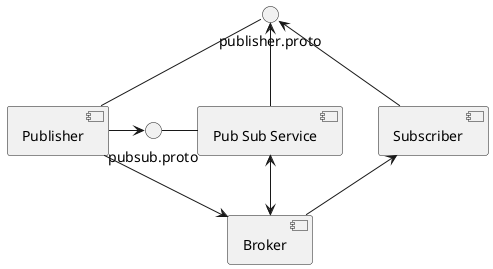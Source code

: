 @startuml pubsub component diagram
component "Publisher" as pub

pub -up- publisher.proto
pub -> pubsub.proto

component "Pub Sub Service" as ps_service

ps_service -left- pubsub.proto
ps_service -up-> publisher.proto

component "Subscriber" as sub

sub -up-> publisher.proto

[pub] -down-> [Broker]
[ps_service] <-down-> [Broker]
[sub] <-down- [Broker]

@enduml